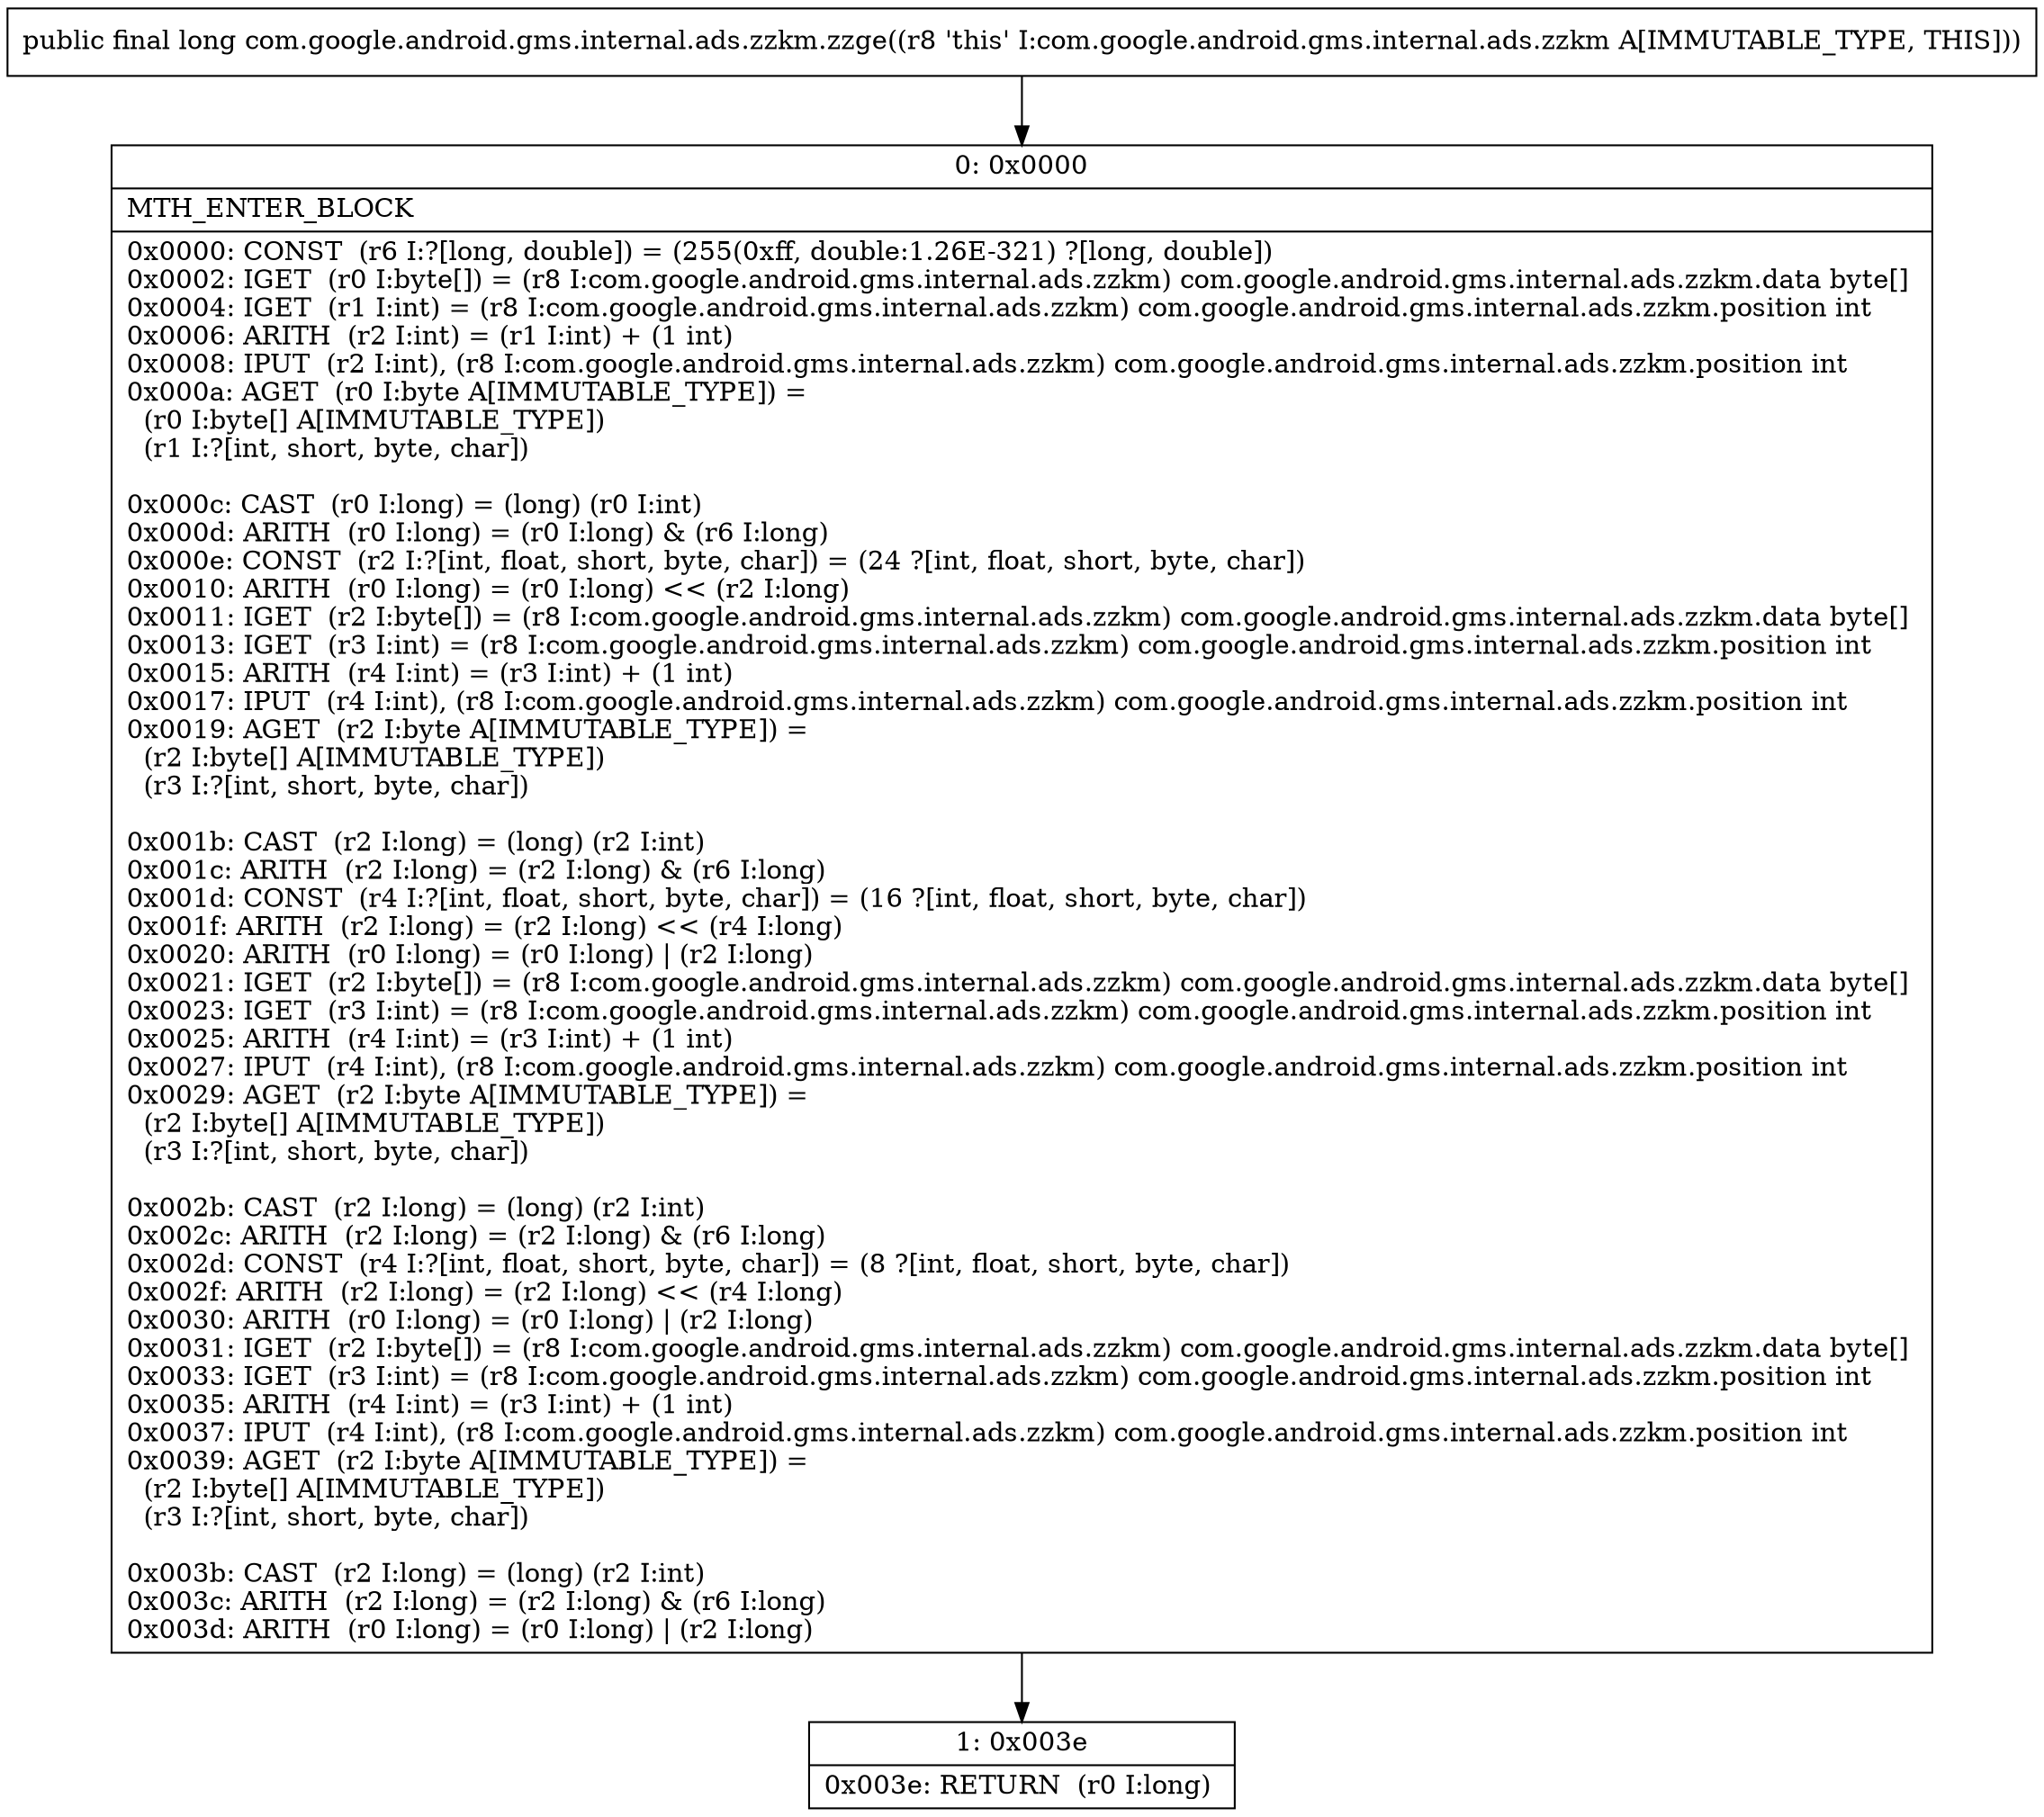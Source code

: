 digraph "CFG forcom.google.android.gms.internal.ads.zzkm.zzge()J" {
Node_0 [shape=record,label="{0\:\ 0x0000|MTH_ENTER_BLOCK\l|0x0000: CONST  (r6 I:?[long, double]) = (255(0xff, double:1.26E\-321) ?[long, double]) \l0x0002: IGET  (r0 I:byte[]) = (r8 I:com.google.android.gms.internal.ads.zzkm) com.google.android.gms.internal.ads.zzkm.data byte[] \l0x0004: IGET  (r1 I:int) = (r8 I:com.google.android.gms.internal.ads.zzkm) com.google.android.gms.internal.ads.zzkm.position int \l0x0006: ARITH  (r2 I:int) = (r1 I:int) + (1 int) \l0x0008: IPUT  (r2 I:int), (r8 I:com.google.android.gms.internal.ads.zzkm) com.google.android.gms.internal.ads.zzkm.position int \l0x000a: AGET  (r0 I:byte A[IMMUTABLE_TYPE]) = \l  (r0 I:byte[] A[IMMUTABLE_TYPE])\l  (r1 I:?[int, short, byte, char])\l \l0x000c: CAST  (r0 I:long) = (long) (r0 I:int) \l0x000d: ARITH  (r0 I:long) = (r0 I:long) & (r6 I:long) \l0x000e: CONST  (r2 I:?[int, float, short, byte, char]) = (24 ?[int, float, short, byte, char]) \l0x0010: ARITH  (r0 I:long) = (r0 I:long) \<\< (r2 I:long) \l0x0011: IGET  (r2 I:byte[]) = (r8 I:com.google.android.gms.internal.ads.zzkm) com.google.android.gms.internal.ads.zzkm.data byte[] \l0x0013: IGET  (r3 I:int) = (r8 I:com.google.android.gms.internal.ads.zzkm) com.google.android.gms.internal.ads.zzkm.position int \l0x0015: ARITH  (r4 I:int) = (r3 I:int) + (1 int) \l0x0017: IPUT  (r4 I:int), (r8 I:com.google.android.gms.internal.ads.zzkm) com.google.android.gms.internal.ads.zzkm.position int \l0x0019: AGET  (r2 I:byte A[IMMUTABLE_TYPE]) = \l  (r2 I:byte[] A[IMMUTABLE_TYPE])\l  (r3 I:?[int, short, byte, char])\l \l0x001b: CAST  (r2 I:long) = (long) (r2 I:int) \l0x001c: ARITH  (r2 I:long) = (r2 I:long) & (r6 I:long) \l0x001d: CONST  (r4 I:?[int, float, short, byte, char]) = (16 ?[int, float, short, byte, char]) \l0x001f: ARITH  (r2 I:long) = (r2 I:long) \<\< (r4 I:long) \l0x0020: ARITH  (r0 I:long) = (r0 I:long) \| (r2 I:long) \l0x0021: IGET  (r2 I:byte[]) = (r8 I:com.google.android.gms.internal.ads.zzkm) com.google.android.gms.internal.ads.zzkm.data byte[] \l0x0023: IGET  (r3 I:int) = (r8 I:com.google.android.gms.internal.ads.zzkm) com.google.android.gms.internal.ads.zzkm.position int \l0x0025: ARITH  (r4 I:int) = (r3 I:int) + (1 int) \l0x0027: IPUT  (r4 I:int), (r8 I:com.google.android.gms.internal.ads.zzkm) com.google.android.gms.internal.ads.zzkm.position int \l0x0029: AGET  (r2 I:byte A[IMMUTABLE_TYPE]) = \l  (r2 I:byte[] A[IMMUTABLE_TYPE])\l  (r3 I:?[int, short, byte, char])\l \l0x002b: CAST  (r2 I:long) = (long) (r2 I:int) \l0x002c: ARITH  (r2 I:long) = (r2 I:long) & (r6 I:long) \l0x002d: CONST  (r4 I:?[int, float, short, byte, char]) = (8 ?[int, float, short, byte, char]) \l0x002f: ARITH  (r2 I:long) = (r2 I:long) \<\< (r4 I:long) \l0x0030: ARITH  (r0 I:long) = (r0 I:long) \| (r2 I:long) \l0x0031: IGET  (r2 I:byte[]) = (r8 I:com.google.android.gms.internal.ads.zzkm) com.google.android.gms.internal.ads.zzkm.data byte[] \l0x0033: IGET  (r3 I:int) = (r8 I:com.google.android.gms.internal.ads.zzkm) com.google.android.gms.internal.ads.zzkm.position int \l0x0035: ARITH  (r4 I:int) = (r3 I:int) + (1 int) \l0x0037: IPUT  (r4 I:int), (r8 I:com.google.android.gms.internal.ads.zzkm) com.google.android.gms.internal.ads.zzkm.position int \l0x0039: AGET  (r2 I:byte A[IMMUTABLE_TYPE]) = \l  (r2 I:byte[] A[IMMUTABLE_TYPE])\l  (r3 I:?[int, short, byte, char])\l \l0x003b: CAST  (r2 I:long) = (long) (r2 I:int) \l0x003c: ARITH  (r2 I:long) = (r2 I:long) & (r6 I:long) \l0x003d: ARITH  (r0 I:long) = (r0 I:long) \| (r2 I:long) \l}"];
Node_1 [shape=record,label="{1\:\ 0x003e|0x003e: RETURN  (r0 I:long) \l}"];
MethodNode[shape=record,label="{public final long com.google.android.gms.internal.ads.zzkm.zzge((r8 'this' I:com.google.android.gms.internal.ads.zzkm A[IMMUTABLE_TYPE, THIS])) }"];
MethodNode -> Node_0;
Node_0 -> Node_1;
}

